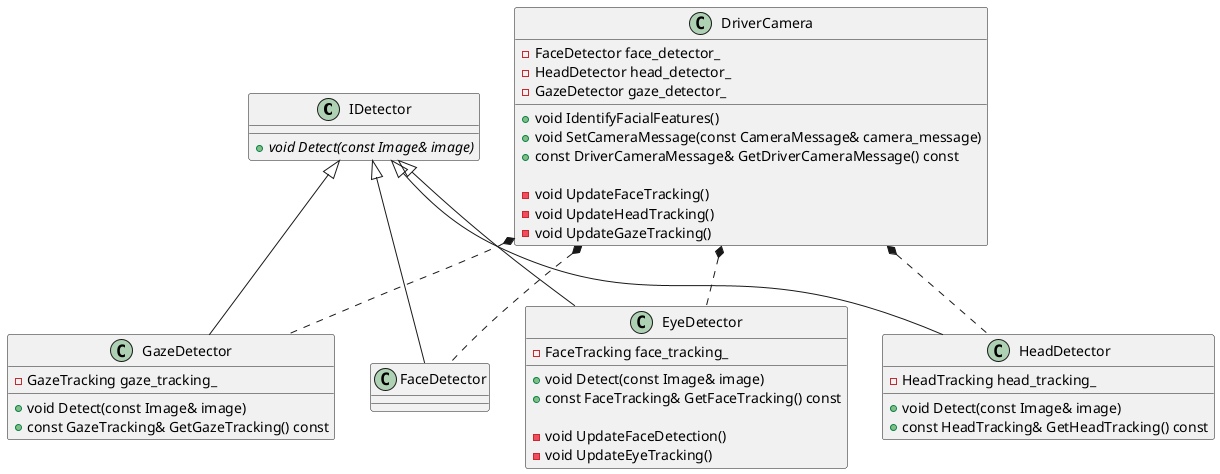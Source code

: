 @startuml

class IDetector {
    + {abstract} void Detect(const Image& image)
}

class EyeDetector {
    + void Detect(const Image& image)
    + const FaceTracking& GetFaceTracking() const

    - void UpdateFaceDetection()
    - void UpdateEyeTracking()

    - FaceTracking face_tracking_
}

class HeadDetector {
    + void Detect(const Image& image)
    + const HeadTracking& GetHeadTracking() const

    - HeadTracking head_tracking_
}

class GazeDetector {
    + void Detect(const Image& image)
    + const GazeTracking& GetGazeTracking() const

    - GazeTracking gaze_tracking_
}

class DriverCamera {
    + void IdentifyFacialFeatures()
    + void SetCameraMessage(const CameraMessage& camera_message)
    + const DriverCameraMessage& GetDriverCameraMessage() const

    - void UpdateFaceTracking()
    - void UpdateHeadTracking()
    - void UpdateGazeTracking()

    - FaceDetector face_detector_
    - HeadDetector head_detector_
    - GazeDetector gaze_detector_
}


DriverCamera *.. FaceDetector
DriverCamera *.. EyeDetector
DriverCamera *.. HeadDetector
DriverCamera *.. GazeDetector


IDetector <|-- FaceDetector
IDetector <|-- EyeDetector
IDetector <|-- HeadDetector
IDetector <|-- GazeDetector

@enduml
